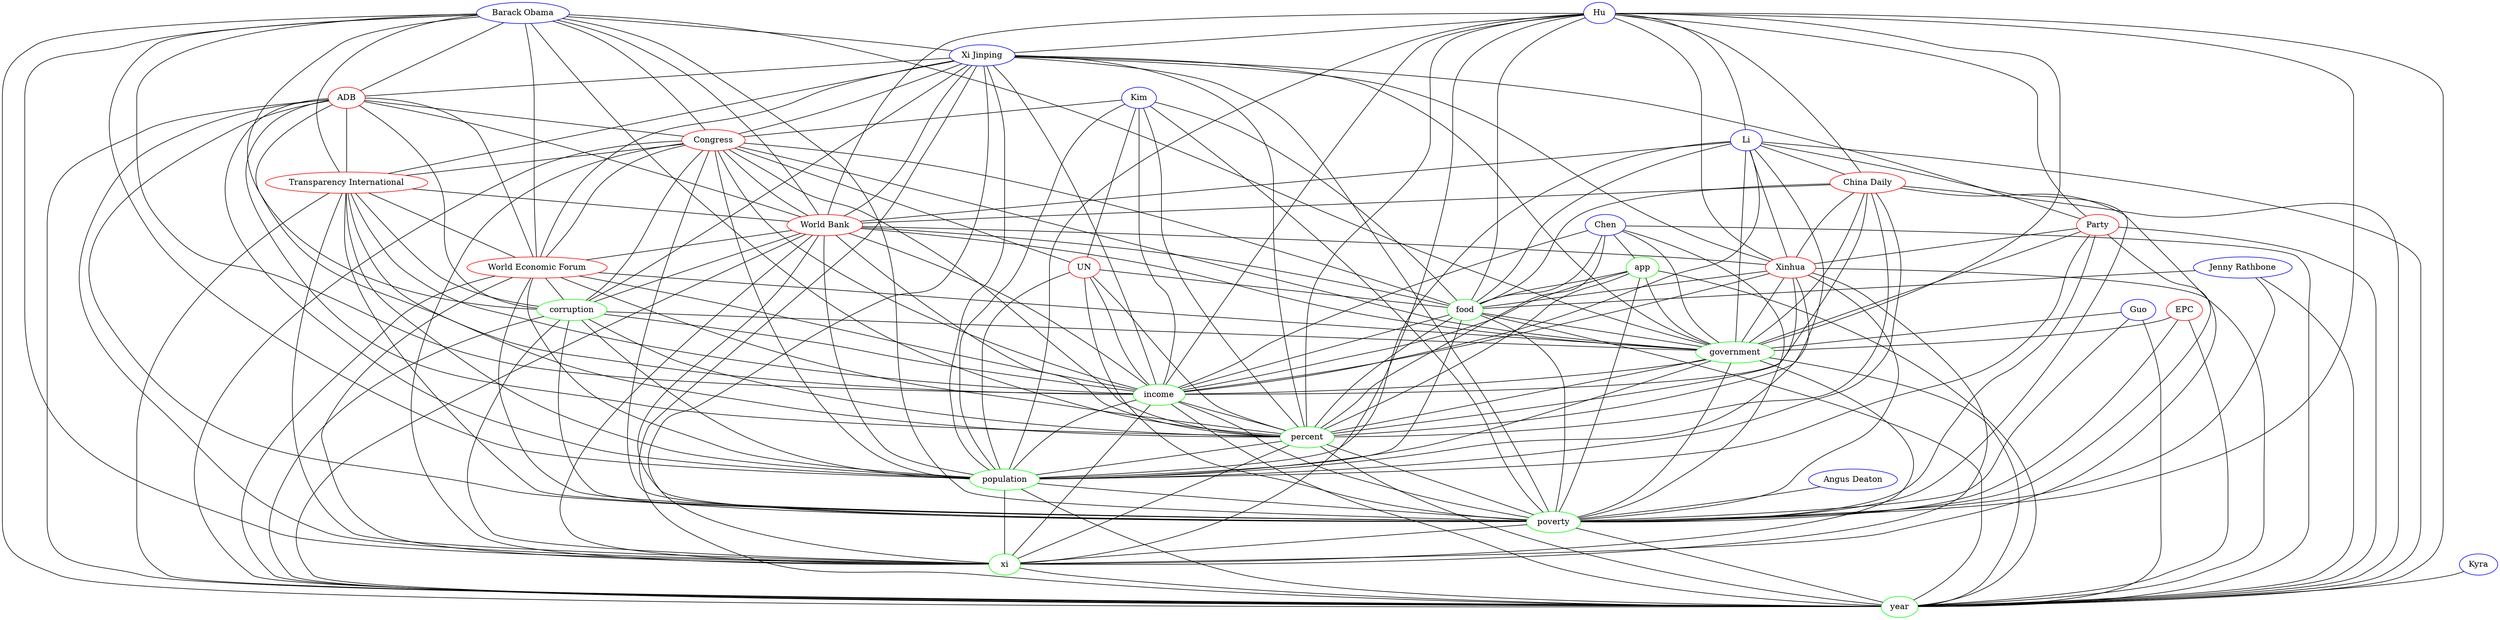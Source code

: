graph {
	node [color=green]
	food
	node [color=green]
	income
	node [color=green]
	population
	node [color=green]
	poverty
	node [color=green]
	government
	node [color=blue]
	Chen
	node [color=green]
	app
	node [color=green]
	food
	node [color=green]
	government
	node [color=green]
	income
	node [color=green]
	percent
	node [color=green]
	poverty
	node [color=green]
	year
	node [color=green]
	percent
	node [color=green]
	poverty
	node [color=green]
	year
	node [color=blue]
	"Barack Obama"
	node [color=blue]
	"Xi Jinping"
	node [color=red]
	ADB
	node [color=red]
	Congress
	node [color=red]
	"Transparency International"
	node [color=red]
	"World Bank"
	node [color=red]
	"World Economic Forum"
	node [color=green]
	corruption
	node [color=green]
	income
	node [color=green]
	percent
	node [color=green]
	population
	node [color=green]
	poverty
	node [color=green]
	xi
	node [color=green]
	year
	node [color=blue]
	Guo
	node [color=green]
	government
	node [color=green]
	poverty
	node [color=green]
	year
	node [color=blue]
	"Jenny Rathbone"
	node [color=green]
	food
	node [color=green]
	poverty
	node [color=green]
	year
	node [color=green]
	government
	node [color=green]
	income
	node [color=green]
	poverty
	node [color=green]
	year
	node [color=blue]
	"Angus Deaton"
	node [color=green]
	poverty
	node [color=green]
	government
	node [color=green]
	income
	node [color=green]
	percent
	node [color=green]
	population
	node [color=green]
	poverty
	node [color=green]
	poverty
	node [color=green]
	corruption
	node [color=green]
	government
	node [color=green]
	poverty
	node [color=red]
	"World Bank"
	node [color=red]
	"World Economic Forum"
	node [color=green]
	government
	node [color=green]
	income
	node [color=green]
	percent
	node [color=green]
	population
	node [color=green]
	poverty
	node [color=green]
	year
	node [color=blue]
	Kim
	node [color=red]
	Congress
	node [color=red]
	UN
	node [color=green]
	food
	node [color=green]
	income
	node [color=green]
	percent
	node [color=green]
	population
	node [color=green]
	poverty
	node [color=green]
	food
	node [color=green]
	poverty
	node [color=blue]
	Hu
	node [color=blue]
	"Xi Jinping"
	node [color=red]
	Party
	node [color=red]
	Xinhua
	node [color=green]
	government
	node [color=green]
	population
	node [color=green]
	poverty
	node [color=green]
	xi
	node [color=green]
	year
	node [color=blue]
	"Barack Obama"
	node [color=red]
	Congress
	node [color=green]
	government
	node [color=green]
	income
	node [color=green]
	percent
	node [color=green]
	population
	node [color=green]
	poverty
	node [color=blue]
	Hu
	node [color=blue]
	Li
	node [color=red]
	"China Daily"
	node [color=red]
	"World Bank"
	node [color=red]
	Xinhua
	node [color=green]
	food
	node [color=green]
	government
	node [color=green]
	income
	node [color=green]
	percent
	node [color=green]
	population
	node [color=green]
	poverty
	node [color=green]
	year
	node [color=blue]
	Kyra
	node [color=green]
	year
	node [color=red]
	EPC
	node [color=green]
	government
	node [color=green]
	poverty
	node [color=green]
	year
	Hu -- income
	population -- poverty
	Congress -- government
	food -- population
	Hu -- population
	"Xi Jinping" -- xi
	Chen -- percent
	population -- xi
	EPC -- government
	Li -- Xinhua
	"Barack Obama" -- "Transparency International"
	"Angus Deaton" -- poverty
	Li -- government
	"Barack Obama" -- xi
	Li -- "World Bank"
	Li -- year
	Hu -- percent
	"China Daily" -- income
	"Jenny Rathbone" -- food
	Hu -- year
	Hu -- "World Bank"
	EPC -- year
	"Barack Obama" -- "Xi Jinping"
	"Transparency International" -- poverty
	corruption -- poverty
	Li -- percent
	Hu -- Party
	government -- xi
	Hu -- "China Daily"
	Li -- poverty
	Hu -- government
	Kim -- food
	Li -- income
	Li -- food
	"Barack Obama" -- population
	corruption -- xi
	"China Daily" -- percent
	"World Bank" -- "World Economic Forum"
	Congress -- income
	Congress -- "World Bank"
	Congress -- year
	"Xi Jinping" -- corruption
	food -- year
	Hu -- food
	ADB -- income
	"Barack Obama" -- Congress
	"Barack Obama" -- corruption
	Kim -- income
	"Transparency International" -- population
	"World Economic Forum" -- year
	"Barack Obama" -- government
	ADB -- "World Economic Forum"
	Kim -- percent
	Congress -- food
	ADB -- "World Bank"
	ADB -- year
	"Xi Jinping" -- Congress
	app -- food
	"World Bank" -- population
	percent -- year
	Xinhua -- food
	"World Bank" -- income
	"World Bank" -- food
	Hu -- Xinhua
	EPC -- poverty
	Guo -- year
	"Transparency International" -- percent
	Party -- Xinhua
	"China Daily" -- Xinhua
	"World Economic Forum" -- income
	"Transparency International" -- "World Economic Forum"
	Congress -- "World Economic Forum"
	Chen -- year
	corruption -- year
	UN -- population
	"Transparency International" -- income
	income -- xi
	"World Bank" -- government
	app -- income
	app -- year
	Congress -- percent
	app -- percent
	Xinhua -- year
	"Barack Obama" -- ADB
	poverty -- xi
	"Jenny Rathbone" -- poverty
	Xinhua -- percent
	ADB -- percent
	Party -- xi
	Guo -- poverty
	"World Bank" -- percent
	income -- poverty
	"World Bank" -- poverty
	"Xi Jinping" -- "World Bank"
	income -- percent
	government -- year
	percent -- poverty
	"Xi Jinping" -- "Transparency International"
	"Xi Jinping" -- year
	"World Economic Forum" -- xi
	population -- year
	government -- population
	government -- income
	Party -- government
	"China Daily" -- government
	"World Economic Forum" -- percent
	"Xi Jinping" -- Xinhua
	"World Economic Forum" -- poverty
	Xinhua -- income
	income -- year
	"Transparency International" -- xi
	Congress -- "Transparency International"
	food -- percent
	Congress -- xi
	xi -- year
	Kim -- population
	UN -- poverty
	Party -- year
	"China Daily" -- "World Bank"
	"China Daily" -- year
	corruption -- percent
	Party -- population
	"China Daily" -- population
	ADB -- corruption
	Hu -- "Xi Jinping"
	"Xi Jinping" -- poverty
	ADB -- Congress
	Xinhua -- government
	"Jenny Rathbone" -- year
	"World Bank" -- Xinhua
	income -- population
	government -- percent
	"Barack Obama" -- "World Economic Forum"
	government -- poverty
	percent -- population
	app -- poverty
	poverty -- year
	"Xi Jinping" -- ADB
	"World Bank" -- year
	"World Economic Forum" -- corruption
	Congress -- poverty
	"Xi Jinping" -- government
	Chen -- government
	"World Economic Forum" -- population
	"Xi Jinping" -- Party
	"World Bank" -- corruption
	"Transparency International" -- corruption
	app -- government
	Xinhua -- population
	Congress -- corruption
	corruption -- income
	Guo -- government
	Kim -- poverty
	Chen -- poverty
	ADB -- population
	corruption -- government
	Party -- poverty
	"China Daily" -- poverty
	ADB -- xi
	UN -- food
	"Xi Jinping" -- population
	food -- poverty
	Chen -- app
	Hu -- poverty
	Kim -- Congress
	"World Economic Forum" -- government
	UN -- income
	Li -- "China Daily"
	food -- income
	Hu -- xi
	UN -- percent
	Congress -- UN
	Chen -- income
	"Xi Jinping" -- income
	Congress -- population
	"Xi Jinping" -- percent
	food -- government
	"Barack Obama" -- income
	Hu -- Li
	corruption -- population
	"Barack Obama" -- "World Bank"
	"Barack Obama" -- year
	"World Bank" -- xi
	ADB -- "Transparency International"
	percent -- xi
	Kim -- UN
	Xinhua -- xi
	Li -- population
	"Xi Jinping" -- "World Economic Forum"
	"Transparency International" -- "World Bank"
	"Transparency International" -- year
	Xinhua -- poverty
	"China Daily" -- food
	"Barack Obama" -- percent
	Kyra -- year
	ADB -- poverty
	"Barack Obama" -- poverty
	Chen -- food
}
